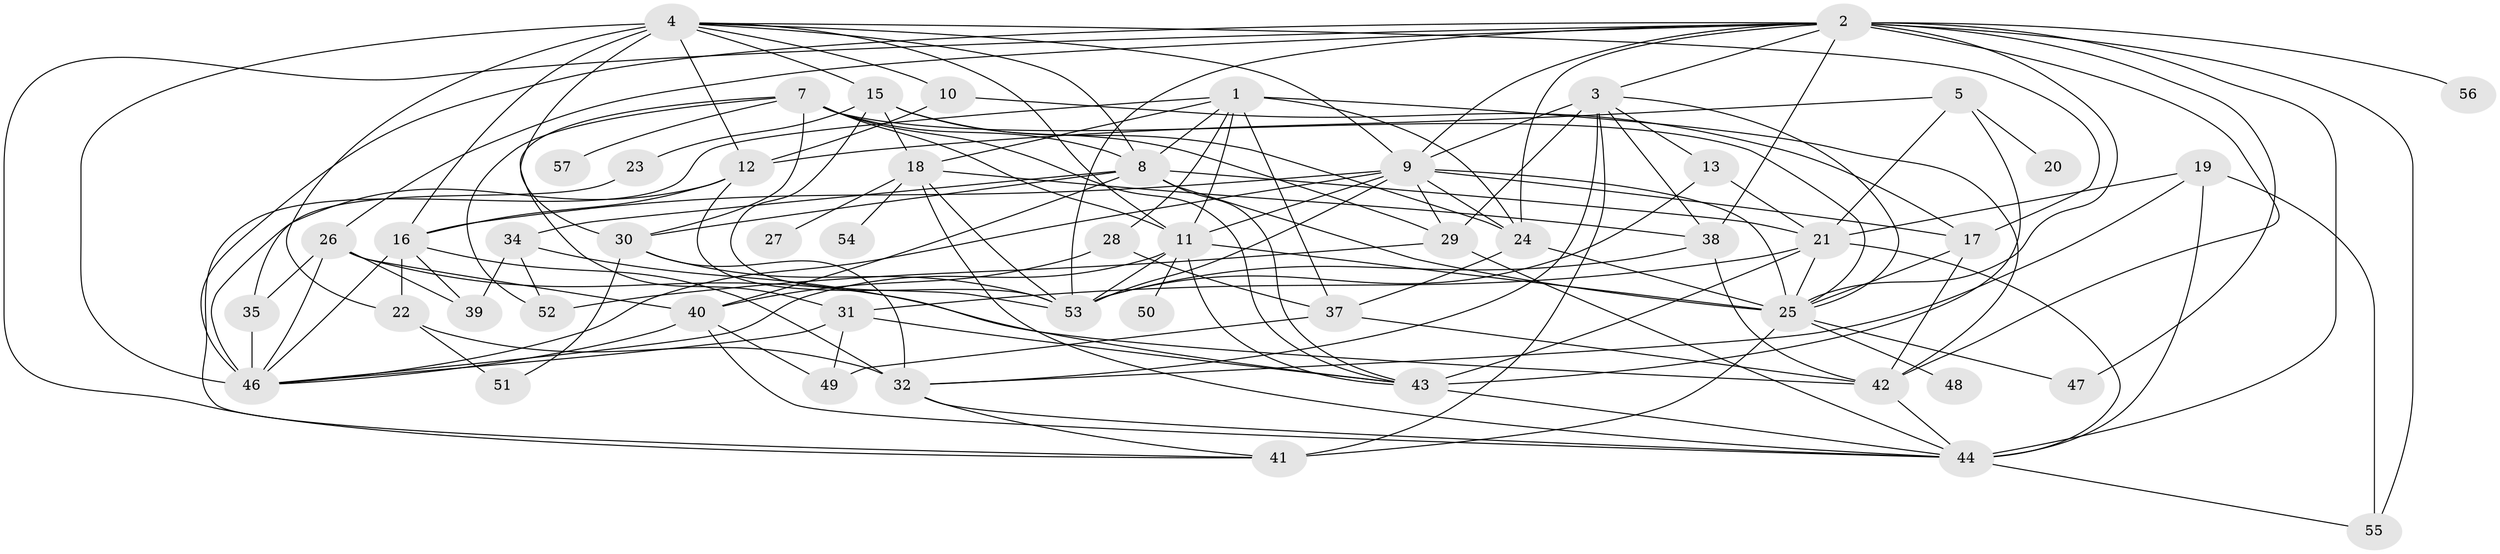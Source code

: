 // original degree distribution, {6: 0.07246376811594203, 4: 0.11594202898550725, 7: 0.050724637681159424, 3: 0.2318840579710145, 0: 0.036231884057971016, 5: 0.13768115942028986, 2: 0.2246376811594203, 1: 0.11594202898550725, 9: 0.014492753623188406}
// Generated by graph-tools (version 1.1) at 2025/48/03/04/25 22:48:35]
// undirected, 52 vertices, 141 edges
graph export_dot {
  node [color=gray90,style=filled];
  1;
  2;
  3;
  4;
  5;
  7;
  8;
  9;
  10;
  11;
  12;
  13;
  15;
  16;
  17;
  18;
  19;
  20;
  21;
  22;
  23;
  24;
  25;
  26;
  27;
  28;
  29;
  30;
  31;
  32;
  34;
  35;
  37;
  38;
  39;
  40;
  41;
  42;
  43;
  44;
  46;
  47;
  48;
  49;
  50;
  51;
  52;
  53;
  54;
  55;
  56;
  57;
  1 -- 8 [weight=1.0];
  1 -- 11 [weight=1.0];
  1 -- 18 [weight=1.0];
  1 -- 24 [weight=1.0];
  1 -- 28 [weight=1.0];
  1 -- 37 [weight=1.0];
  1 -- 41 [weight=1.0];
  1 -- 42 [weight=1.0];
  2 -- 3 [weight=1.0];
  2 -- 9 [weight=1.0];
  2 -- 24 [weight=1.0];
  2 -- 25 [weight=1.0];
  2 -- 26 [weight=1.0];
  2 -- 38 [weight=2.0];
  2 -- 41 [weight=1.0];
  2 -- 42 [weight=1.0];
  2 -- 44 [weight=1.0];
  2 -- 46 [weight=1.0];
  2 -- 47 [weight=1.0];
  2 -- 53 [weight=1.0];
  2 -- 55 [weight=1.0];
  2 -- 56 [weight=1.0];
  3 -- 9 [weight=4.0];
  3 -- 13 [weight=1.0];
  3 -- 25 [weight=1.0];
  3 -- 29 [weight=1.0];
  3 -- 32 [weight=1.0];
  3 -- 38 [weight=1.0];
  3 -- 41 [weight=1.0];
  4 -- 8 [weight=1.0];
  4 -- 9 [weight=2.0];
  4 -- 10 [weight=1.0];
  4 -- 11 [weight=2.0];
  4 -- 12 [weight=1.0];
  4 -- 15 [weight=1.0];
  4 -- 16 [weight=1.0];
  4 -- 17 [weight=1.0];
  4 -- 22 [weight=1.0];
  4 -- 30 [weight=1.0];
  4 -- 46 [weight=4.0];
  5 -- 12 [weight=1.0];
  5 -- 20 [weight=1.0];
  5 -- 21 [weight=1.0];
  5 -- 43 [weight=1.0];
  7 -- 8 [weight=1.0];
  7 -- 11 [weight=1.0];
  7 -- 25 [weight=1.0];
  7 -- 30 [weight=1.0];
  7 -- 31 [weight=1.0];
  7 -- 43 [weight=1.0];
  7 -- 52 [weight=1.0];
  7 -- 57 [weight=1.0];
  8 -- 21 [weight=1.0];
  8 -- 25 [weight=1.0];
  8 -- 30 [weight=1.0];
  8 -- 34 [weight=1.0];
  8 -- 40 [weight=1.0];
  8 -- 43 [weight=1.0];
  9 -- 11 [weight=1.0];
  9 -- 16 [weight=1.0];
  9 -- 17 [weight=1.0];
  9 -- 24 [weight=1.0];
  9 -- 25 [weight=1.0];
  9 -- 29 [weight=1.0];
  9 -- 46 [weight=1.0];
  9 -- 53 [weight=1.0];
  10 -- 12 [weight=1.0];
  10 -- 17 [weight=1.0];
  11 -- 25 [weight=3.0];
  11 -- 43 [weight=1.0];
  11 -- 46 [weight=1.0];
  11 -- 50 [weight=1.0];
  11 -- 53 [weight=1.0];
  12 -- 16 [weight=1.0];
  12 -- 46 [weight=1.0];
  12 -- 53 [weight=1.0];
  13 -- 21 [weight=1.0];
  13 -- 53 [weight=1.0];
  15 -- 18 [weight=1.0];
  15 -- 23 [weight=1.0];
  15 -- 24 [weight=1.0];
  15 -- 29 [weight=1.0];
  15 -- 53 [weight=1.0];
  16 -- 22 [weight=1.0];
  16 -- 32 [weight=1.0];
  16 -- 39 [weight=1.0];
  16 -- 46 [weight=1.0];
  17 -- 25 [weight=1.0];
  17 -- 42 [weight=1.0];
  18 -- 27 [weight=1.0];
  18 -- 38 [weight=1.0];
  18 -- 44 [weight=1.0];
  18 -- 53 [weight=1.0];
  18 -- 54 [weight=1.0];
  19 -- 21 [weight=1.0];
  19 -- 32 [weight=1.0];
  19 -- 44 [weight=3.0];
  19 -- 55 [weight=1.0];
  21 -- 25 [weight=1.0];
  21 -- 31 [weight=1.0];
  21 -- 43 [weight=3.0];
  21 -- 44 [weight=1.0];
  22 -- 32 [weight=1.0];
  22 -- 51 [weight=1.0];
  23 -- 35 [weight=1.0];
  24 -- 25 [weight=1.0];
  24 -- 37 [weight=1.0];
  25 -- 41 [weight=2.0];
  25 -- 47 [weight=1.0];
  25 -- 48 [weight=1.0];
  26 -- 35 [weight=1.0];
  26 -- 39 [weight=1.0];
  26 -- 40 [weight=1.0];
  26 -- 42 [weight=1.0];
  26 -- 46 [weight=1.0];
  28 -- 37 [weight=1.0];
  28 -- 40 [weight=1.0];
  29 -- 44 [weight=1.0];
  29 -- 52 [weight=1.0];
  30 -- 32 [weight=1.0];
  30 -- 51 [weight=1.0];
  30 -- 53 [weight=2.0];
  31 -- 43 [weight=1.0];
  31 -- 46 [weight=1.0];
  31 -- 49 [weight=1.0];
  32 -- 41 [weight=1.0];
  32 -- 44 [weight=1.0];
  34 -- 39 [weight=2.0];
  34 -- 43 [weight=1.0];
  34 -- 52 [weight=1.0];
  35 -- 46 [weight=1.0];
  37 -- 42 [weight=1.0];
  37 -- 49 [weight=1.0];
  38 -- 42 [weight=1.0];
  38 -- 53 [weight=1.0];
  40 -- 44 [weight=1.0];
  40 -- 46 [weight=1.0];
  40 -- 49 [weight=1.0];
  42 -- 44 [weight=1.0];
  43 -- 44 [weight=1.0];
  44 -- 55 [weight=1.0];
}
